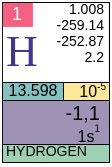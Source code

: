 <mxfile version="22.0.6" type="github">
  <diagram name="Page-1" id="sMeuXygx0KGJLsREs9b4">
    <mxGraphModel dx="178" dy="211" grid="1" gridSize="10" guides="1" tooltips="1" connect="1" arrows="1" fold="1" page="1" pageScale="1" pageWidth="827" pageHeight="1169" math="0" shadow="0">
      <root>
        <mxCell id="0" />
        <mxCell id="1" parent="0" />
        <mxCell id="ryqI51SqivLqqc97rAHL-19" value="" style="group" vertex="1" connectable="0" parent="1">
          <mxGeometry y="-1.066e-14" width="53.5" height="80.2" as="geometry" />
        </mxCell>
        <mxCell id="ryqI51SqivLqqc97rAHL-7" value="0.084" style="rounded=0;whiteSpace=wrap;html=1;strokeWidth=0.1;movable=1;resizable=1;rotatable=1;deletable=1;editable=1;locked=0;connectable=1;container=0;fontSize=7;align=right;strokeColor=none;fillColor=none;" vertex="1" parent="ryqI51SqivLqqc97rAHL-19">
          <mxGeometry x="23.2" y="31.8" width="30" height="8" as="geometry" />
        </mxCell>
        <mxCell id="ryqI51SqivLqqc97rAHL-1" value="" style="rounded=0;whiteSpace=wrap;html=1;strokeWidth=0.5;fillColor=#9e93b5;movable=1;resizable=1;rotatable=1;deletable=1;editable=1;locked=0;connectable=1;container=0;" vertex="1" parent="ryqI51SqivLqqc97rAHL-19">
          <mxGeometry y="1.138e-14" width="53.5" height="80" as="geometry" />
        </mxCell>
        <mxCell id="ryqI51SqivLqqc97rAHL-9" value="&lt;font style=&quot;font-size: 8px;&quot;&gt;1s&lt;/font&gt;&lt;sup&gt;&lt;font style=&quot;font-size: 5px;&quot;&gt;1&lt;/font&gt;&lt;/sup&gt;" style="rounded=0;whiteSpace=wrap;html=1;strokeWidth=0;movable=1;resizable=1;rotatable=1;deletable=1;editable=1;locked=0;connectable=1;fillColor=#9e93b5;dashed=1;strokeColor=none;container=0;align=right;spacingTop=-4;spacingLeft=0;spacingRight=2;" vertex="1" parent="ryqI51SqivLqqc97rAHL-19">
          <mxGeometry x="0.2" y="61.0" width="53" height="10" as="geometry" />
        </mxCell>
        <mxCell id="ryqI51SqivLqqc97rAHL-10" value="" style="endArrow=none;html=1;rounded=0;exitX=1;exitY=0;exitDx=0;exitDy=0;strokeWidth=0.1;movable=1;resizable=1;rotatable=1;deletable=1;editable=1;locked=0;connectable=1;" edge="1" parent="ryqI51SqivLqqc97rAHL-19" source="ryqI51SqivLqqc97rAHL-13">
          <mxGeometry width="50" height="50" relative="1" as="geometry">
            <mxPoint x="-27" y="50.2" as="sourcePoint" />
            <mxPoint x="23" y="0.2" as="targetPoint" />
          </mxGeometry>
        </mxCell>
        <mxCell id="ryqI51SqivLqqc97rAHL-11" value="" style="rounded=0;whiteSpace=wrap;html=1;strokeWidth=0.1;movable=1;resizable=1;rotatable=1;deletable=1;editable=1;locked=0;connectable=1;strokeColor=none;container=0;" vertex="1" parent="ryqI51SqivLqqc97rAHL-19">
          <mxGeometry x="0.2" y="0.25" width="53" height="39.6" as="geometry" />
        </mxCell>
        <mxCell id="ryqI51SqivLqqc97rAHL-12" value="&lt;font style=&quot;font-size: 8px;&quot;&gt;13.598&lt;/font&gt;" style="rounded=0;whiteSpace=wrap;html=1;strokeWidth=0.5;movable=1;resizable=1;rotatable=1;deletable=1;editable=1;locked=0;connectable=1;fillColor=#86C1C1;container=0;fontSize=7;verticalAlign=middle;spacingTop=0;" vertex="1" parent="ryqI51SqivLqqc97rAHL-19">
          <mxGeometry y="40.0" width="30.5" height="9" as="geometry" />
        </mxCell>
        <mxCell id="ryqI51SqivLqqc97rAHL-13" value="&lt;font style=&quot;font-size: 9px;&quot;&gt;1&lt;/font&gt;" style="rounded=0;whiteSpace=wrap;html=1;strokeWidth=0.1;movable=1;resizable=1;rotatable=1;deletable=1;editable=1;locked=0;connectable=1;fillColor=#F56182;fontSize=9;fontColor=#ffffff;strokeColor=none;container=0;" vertex="1" parent="ryqI51SqivLqqc97rAHL-19">
          <mxGeometry x="0.2" y="0.2" width="15" height="12" as="geometry" />
        </mxCell>
        <mxCell id="ryqI51SqivLqqc97rAHL-15" value="" style="endArrow=none;html=1;rounded=0;exitX=1;exitY=0;exitDx=0;exitDy=0;strokeWidth=0.1;movable=1;resizable=1;rotatable=1;deletable=1;editable=1;locked=0;connectable=1;" edge="1" parent="ryqI51SqivLqqc97rAHL-19">
          <mxGeometry width="50" height="50" relative="1" as="geometry">
            <mxPoint x="15" y="80.0" as="sourcePoint" />
            <mxPoint x="23" y="80.2" as="targetPoint" />
          </mxGeometry>
        </mxCell>
        <mxCell id="ryqI51SqivLqqc97rAHL-17" value="-1,1" style="rounded=0;whiteSpace=wrap;html=1;strokeWidth=0;movable=1;resizable=1;rotatable=1;deletable=1;editable=1;locked=0;connectable=1;fillColor=#9e93b5;dashed=1;strokeColor=none;container=0;align=right;fontSize=10;spacingRight=2;" vertex="1" parent="ryqI51SqivLqqc97rAHL-19">
          <mxGeometry x="0.2" y="49.5" width="53" height="11.5" as="geometry" />
        </mxCell>
        <mxCell id="ryqI51SqivLqqc97rAHL-6" value="2.2" style="rounded=0;whiteSpace=wrap;html=1;strokeWidth=0.1;movable=1;resizable=1;rotatable=1;deletable=1;editable=1;locked=0;connectable=1;container=0;fontSize=7;align=right;strokeColor=none;fillColor=none;" vertex="1" parent="ryqI51SqivLqqc97rAHL-19">
          <mxGeometry x="23.2" y="23.8" width="30" height="8" as="geometry" />
        </mxCell>
        <mxCell id="ryqI51SqivLqqc97rAHL-5" value="-252.87" style="rounded=0;whiteSpace=wrap;html=1;strokeWidth=0.1;movable=1;resizable=1;rotatable=1;deletable=1;editable=1;locked=0;connectable=1;container=0;fontSize=7;align=right;strokeColor=none;fillColor=none;" vertex="1" parent="ryqI51SqivLqqc97rAHL-19">
          <mxGeometry x="23.2" y="15.8" width="30" height="8" as="geometry" />
        </mxCell>
        <mxCell id="ryqI51SqivLqqc97rAHL-4" value="-259.14" style="rounded=0;whiteSpace=wrap;html=1;strokeWidth=0.1;movable=1;resizable=1;rotatable=1;deletable=1;editable=1;locked=0;connectable=1;container=0;fontSize=7;align=right;strokeColor=none;fillColor=none;" vertex="1" parent="ryqI51SqivLqqc97rAHL-19">
          <mxGeometry x="23.2" y="7.8" width="30" height="8" as="geometry" />
        </mxCell>
        <mxCell id="ryqI51SqivLqqc97rAHL-3" value="1.008" style="rounded=0;whiteSpace=wrap;html=1;strokeWidth=0.1;movable=1;resizable=1;rotatable=1;deletable=1;editable=1;locked=0;connectable=1;container=0;fontSize=7;align=right;strokeColor=none;fillColor=none;" vertex="1" parent="ryqI51SqivLqqc97rAHL-19">
          <mxGeometry x="23.2" width="30" height="7.8" as="geometry" />
        </mxCell>
        <mxCell id="ryqI51SqivLqqc97rAHL-14" value="&lt;font&gt;H&lt;/font&gt;" style="rounded=0;whiteSpace=wrap;html=1;strokeWidth=0.1;movable=1;resizable=1;rotatable=1;deletable=1;editable=1;locked=0;connectable=1;strokeColor=none;container=0;align=left;fontSize=22;fontFamily=Tahoma;verticalAlign=bottom;fillColor=none;fontColor=#45358C;" vertex="1" parent="ryqI51SqivLqqc97rAHL-19">
          <mxGeometry x="0.2" y="12.2" width="29.8" height="27.5" as="geometry" />
        </mxCell>
        <mxCell id="ryqI51SqivLqqc97rAHL-8" value="10&lt;sup&gt;&lt;font style=&quot;font-size: 5px;&quot;&gt;-5&lt;/font&gt;&lt;/sup&gt;" style="rounded=0;whiteSpace=wrap;html=1;strokeWidth=0.5;movable=1;resizable=1;rotatable=1;deletable=1;editable=1;locked=0;connectable=1;fillColor=#ffe799;container=0;fontSize=8;align=right;spacingTop=-1;spacingRight=0;" vertex="1" parent="ryqI51SqivLqqc97rAHL-19">
          <mxGeometry x="30.5" y="40.0" width="23" height="9" as="geometry" />
        </mxCell>
        <mxCell id="ryqI51SqivLqqc97rAHL-2" value="&lt;font style=&quot;font-size: 7px;&quot;&gt;HYDROGEN&lt;/font&gt;" style="rounded=0;whiteSpace=wrap;html=1;strokeWidth=0.5;fontSize=7;verticalAlign=middle;horizontal=1;spacing=2;spacingBottom=-4;spacingTop=-5;align=left;movable=1;resizable=1;rotatable=1;deletable=1;editable=1;locked=0;connectable=1;container=0;fillColor=#9FD0B3;" vertex="1" parent="ryqI51SqivLqqc97rAHL-19">
          <mxGeometry y="71.0" width="53.5" height="9" as="geometry" />
        </mxCell>
      </root>
    </mxGraphModel>
  </diagram>
</mxfile>

